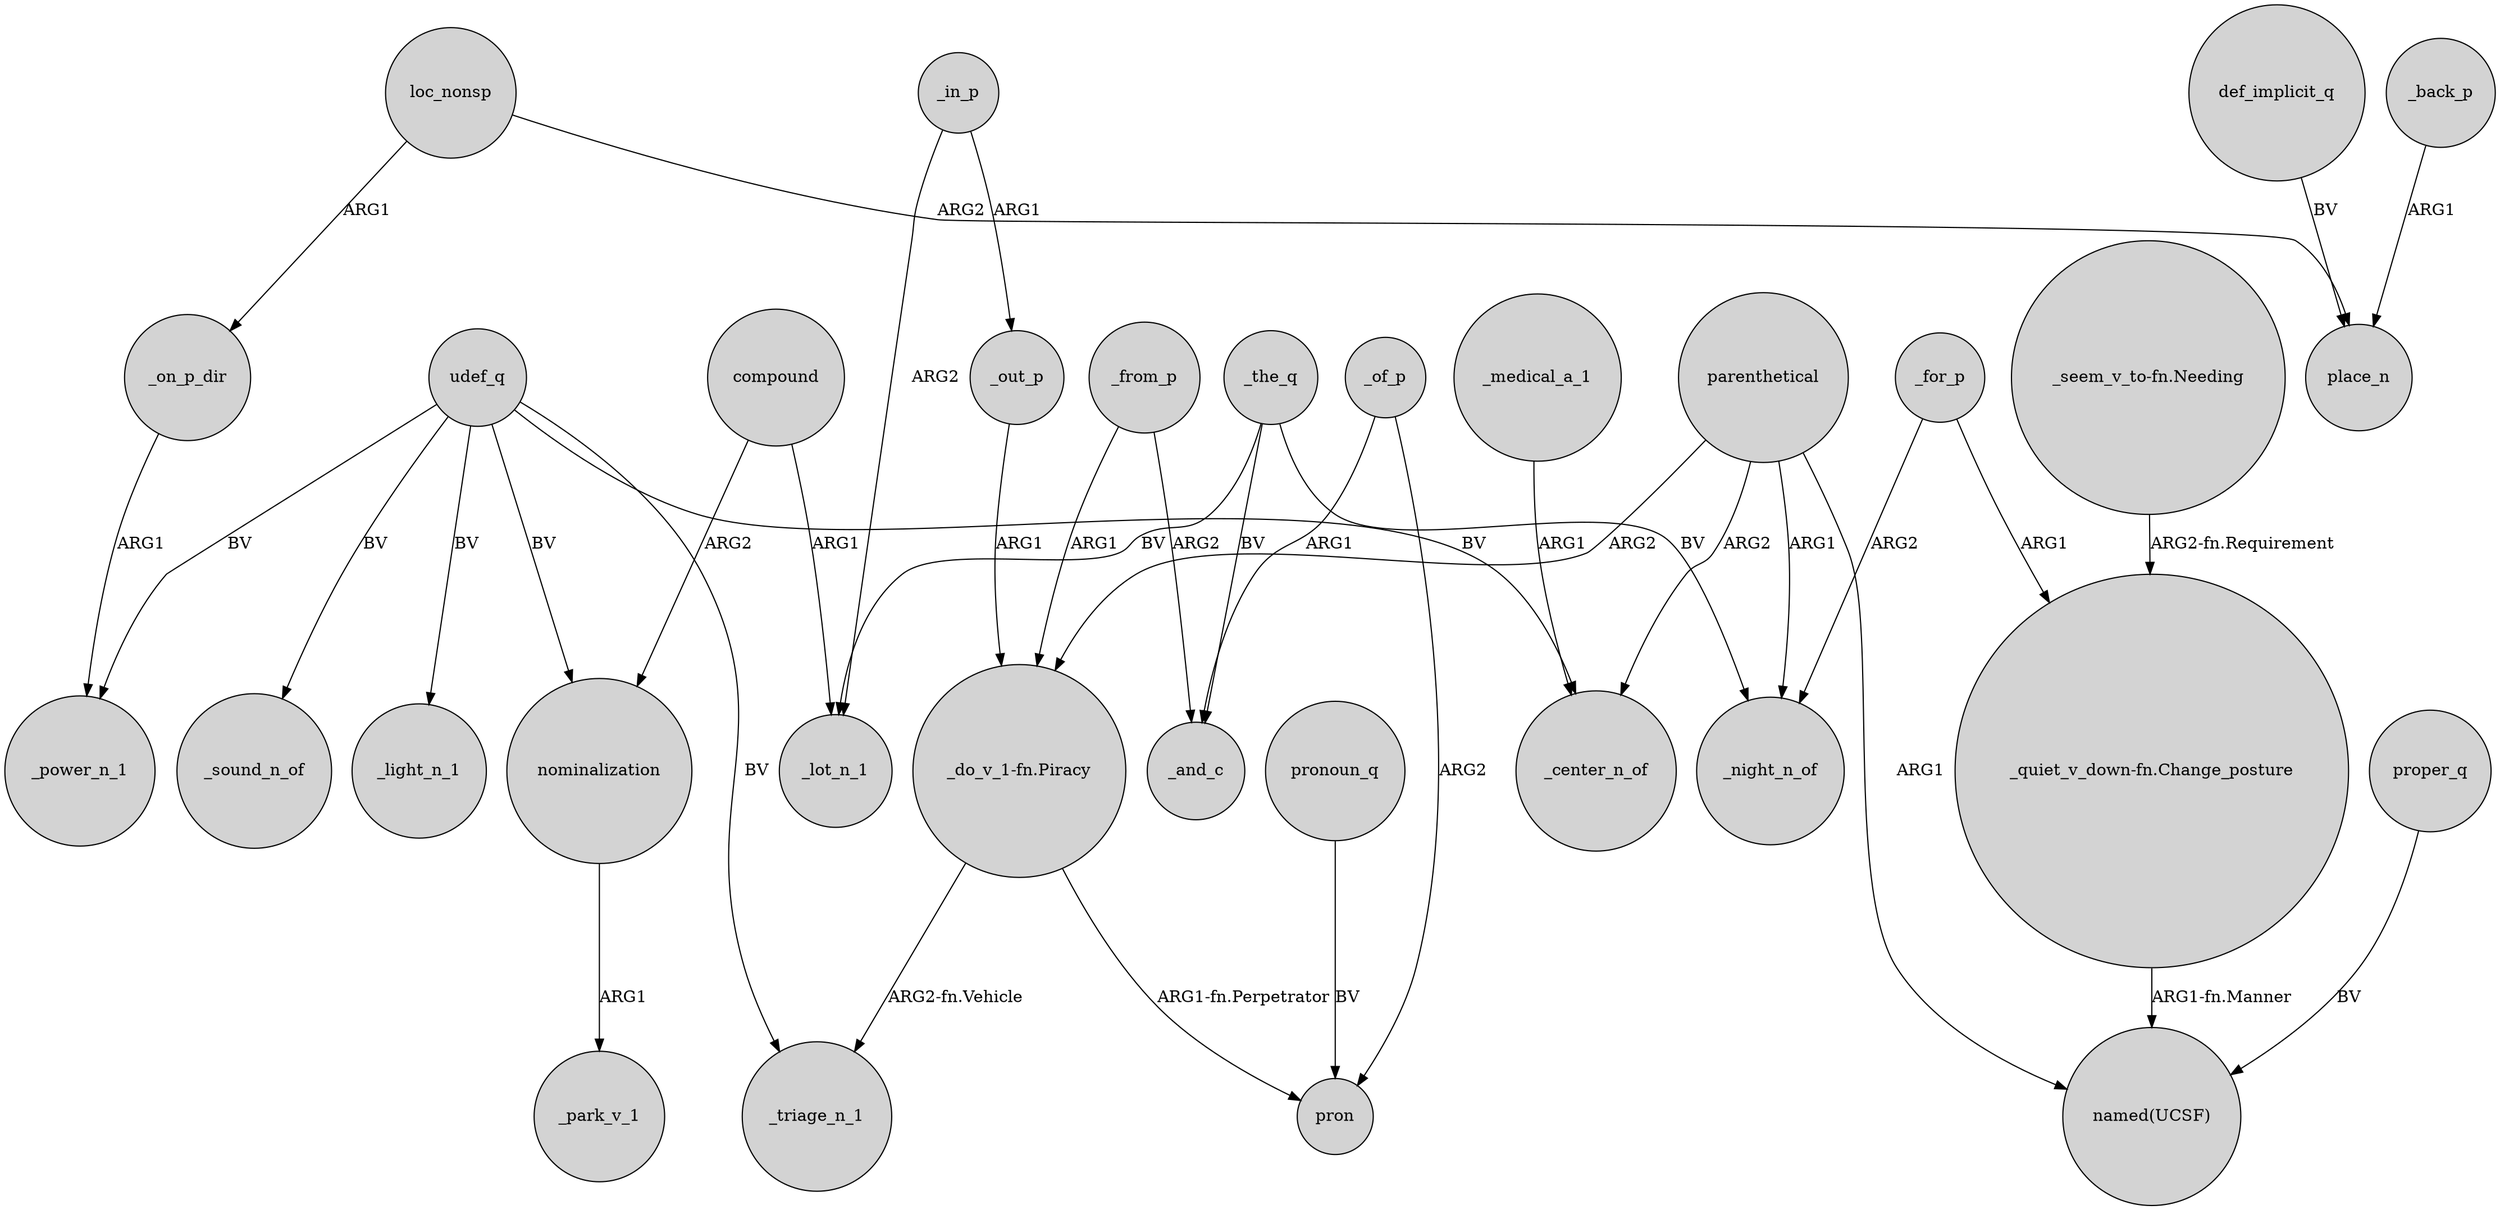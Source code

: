 digraph {
	node [shape=circle style=filled]
	udef_q -> _sound_n_of [label=BV]
	udef_q -> _light_n_1 [label=BV]
	_in_p -> _lot_n_1 [label=ARG2]
	def_implicit_q -> place_n [label=BV]
	_for_p -> "_quiet_v_down-fn.Change_posture" [label=ARG1]
	_the_q -> _and_c [label=BV]
	"_do_v_1-fn.Piracy" -> _triage_n_1 [label="ARG2-fn.Vehicle"]
	proper_q -> "named(UCSF)" [label=BV]
	udef_q -> nominalization [label=BV]
	_from_p -> _and_c [label=ARG2]
	_in_p -> _out_p [label=ARG1]
	_of_p -> _and_c [label=ARG1]
	compound -> nominalization [label=ARG2]
	_for_p -> _night_n_of [label=ARG2]
	_the_q -> _night_n_of [label=BV]
	_of_p -> pron [label=ARG2]
	pronoun_q -> pron [label=BV]
	_back_p -> place_n [label=ARG1]
	"_seem_v_to-fn.Needing" -> "_quiet_v_down-fn.Change_posture" [label="ARG2-fn.Requirement"]
	parenthetical -> _center_n_of [label=ARG2]
	"_do_v_1-fn.Piracy" -> pron [label="ARG1-fn.Perpetrator"]
	_on_p_dir -> _power_n_1 [label=ARG1]
	compound -> _lot_n_1 [label=ARG1]
	_the_q -> _lot_n_1 [label=BV]
	_medical_a_1 -> _center_n_of [label=ARG1]
	parenthetical -> "named(UCSF)" [label=ARG1]
	_out_p -> "_do_v_1-fn.Piracy" [label=ARG1]
	loc_nonsp -> place_n [label=ARG2]
	parenthetical -> _night_n_of [label=ARG1]
	udef_q -> _center_n_of [label=BV]
	nominalization -> _park_v_1 [label=ARG1]
	udef_q -> _triage_n_1 [label=BV]
	parenthetical -> "_do_v_1-fn.Piracy" [label=ARG2]
	_from_p -> "_do_v_1-fn.Piracy" [label=ARG1]
	udef_q -> _power_n_1 [label=BV]
	loc_nonsp -> _on_p_dir [label=ARG1]
	"_quiet_v_down-fn.Change_posture" -> "named(UCSF)" [label="ARG1-fn.Manner"]
}
